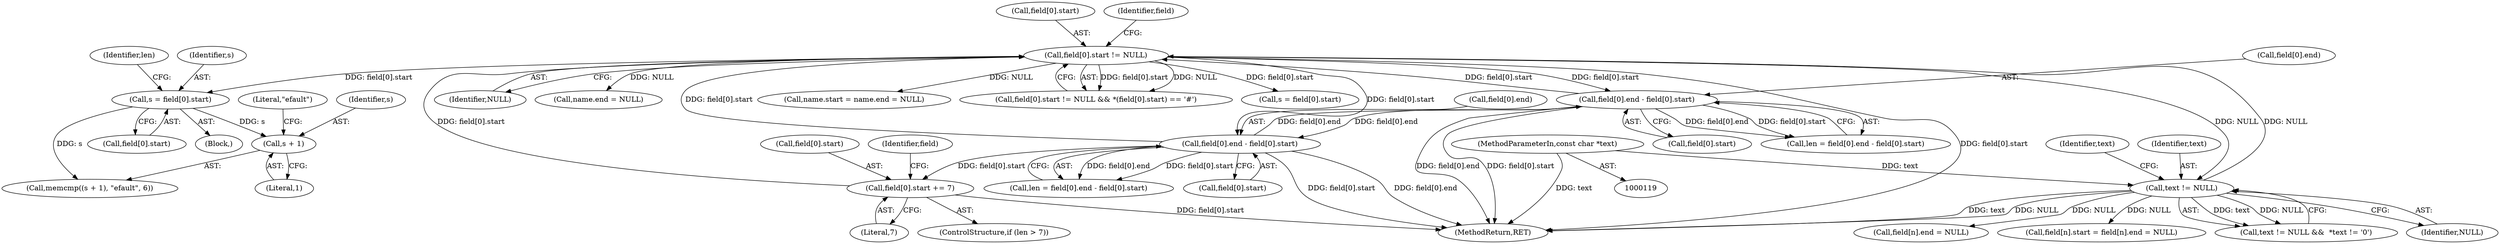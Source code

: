 digraph "0_libarchive_15bf44fd2c1ad0e3fd87048b3fcc90c4dcff1175@pointer" {
"1000323" [label="(Call,s + 1)"];
"1000287" [label="(Call,s = field[0].start)"];
"1000243" [label="(Call,field[0].start != NULL)"];
"1000693" [label="(Call,field[0].end - field[0].start)"];
"1000296" [label="(Call,field[0].end - field[0].start)"];
"1000337" [label="(Call,field[0].start += 7)"];
"1000171" [label="(Call,text != NULL)"];
"1000121" [label="(MethodParameterIn,const char *text)"];
"1000249" [label="(Identifier,NULL)"];
"1000302" [label="(Call,field[0].start)"];
"1000343" [label="(Literal,7)"];
"1000244" [label="(Call,field[0].start)"];
"1000326" [label="(Literal,\"efault\")"];
"1000693" [label="(Call,field[0].end - field[0].start)"];
"1000323" [label="(Call,s + 1)"];
"1000121" [label="(MethodParameterIn,const char *text)"];
"1000171" [label="(Call,text != NULL)"];
"1000338" [label="(Call,field[0].start)"];
"1000170" [label="(Call,text != NULL &&  *text != '\0')"];
"1000277" [label="(Call,name.end = NULL)"];
"1000694" [label="(Call,field[0].end)"];
"1000355" [label="(Identifier,field)"];
"1000333" [label="(ControlStructure,if (len > 7))"];
"1000295" [label="(Identifier,len)"];
"1000337" [label="(Call,field[0].start += 7)"];
"1000273" [label="(Call,name.start = name.end = NULL)"];
"1000243" [label="(Call,field[0].start != NULL)"];
"1000254" [label="(Identifier,field)"];
"1000699" [label="(Call,field[0].start)"];
"1000172" [label="(Identifier,text)"];
"1000242" [label="(Call,field[0].start != NULL && *(field[0].start) == '#')"];
"1000294" [label="(Call,len = field[0].end - field[0].start)"];
"1000297" [label="(Call,field[0].end)"];
"1000691" [label="(Call,len = field[0].end - field[0].start)"];
"1000322" [label="(Call,memcmp((s + 1), \"efault\", 6))"];
"1000173" [label="(Identifier,NULL)"];
"1000234" [label="(Call,field[n].end = NULL)"];
"1000286" [label="(Block,)"];
"1000228" [label="(Call,field[n].start = field[n].end = NULL)"];
"1000296" [label="(Call,field[0].end - field[0].start)"];
"1000325" [label="(Literal,1)"];
"1000176" [label="(Identifier,text)"];
"1000287" [label="(Call,s = field[0].start)"];
"1001007" [label="(MethodReturn,RET)"];
"1000324" [label="(Identifier,s)"];
"1000289" [label="(Call,field[0].start)"];
"1000288" [label="(Identifier,s)"];
"1000684" [label="(Call,s = field[0].start)"];
"1000323" -> "1000322"  [label="AST: "];
"1000323" -> "1000325"  [label="CFG: "];
"1000324" -> "1000323"  [label="AST: "];
"1000325" -> "1000323"  [label="AST: "];
"1000326" -> "1000323"  [label="CFG: "];
"1000287" -> "1000323"  [label="DDG: s"];
"1000287" -> "1000286"  [label="AST: "];
"1000287" -> "1000289"  [label="CFG: "];
"1000288" -> "1000287"  [label="AST: "];
"1000289" -> "1000287"  [label="AST: "];
"1000295" -> "1000287"  [label="CFG: "];
"1000243" -> "1000287"  [label="DDG: field[0].start"];
"1000287" -> "1000322"  [label="DDG: s"];
"1000243" -> "1000242"  [label="AST: "];
"1000243" -> "1000249"  [label="CFG: "];
"1000244" -> "1000243"  [label="AST: "];
"1000249" -> "1000243"  [label="AST: "];
"1000254" -> "1000243"  [label="CFG: "];
"1000242" -> "1000243"  [label="CFG: "];
"1000243" -> "1001007"  [label="DDG: field[0].start"];
"1000243" -> "1000171"  [label="DDG: NULL"];
"1000243" -> "1000242"  [label="DDG: field[0].start"];
"1000243" -> "1000242"  [label="DDG: NULL"];
"1000693" -> "1000243"  [label="DDG: field[0].start"];
"1000337" -> "1000243"  [label="DDG: field[0].start"];
"1000296" -> "1000243"  [label="DDG: field[0].start"];
"1000171" -> "1000243"  [label="DDG: NULL"];
"1000243" -> "1000273"  [label="DDG: NULL"];
"1000243" -> "1000277"  [label="DDG: NULL"];
"1000243" -> "1000296"  [label="DDG: field[0].start"];
"1000243" -> "1000684"  [label="DDG: field[0].start"];
"1000243" -> "1000693"  [label="DDG: field[0].start"];
"1000693" -> "1000691"  [label="AST: "];
"1000693" -> "1000699"  [label="CFG: "];
"1000694" -> "1000693"  [label="AST: "];
"1000699" -> "1000693"  [label="AST: "];
"1000691" -> "1000693"  [label="CFG: "];
"1000693" -> "1001007"  [label="DDG: field[0].start"];
"1000693" -> "1001007"  [label="DDG: field[0].end"];
"1000693" -> "1000296"  [label="DDG: field[0].end"];
"1000693" -> "1000691"  [label="DDG: field[0].end"];
"1000693" -> "1000691"  [label="DDG: field[0].start"];
"1000296" -> "1000693"  [label="DDG: field[0].end"];
"1000296" -> "1000294"  [label="AST: "];
"1000296" -> "1000302"  [label="CFG: "];
"1000297" -> "1000296"  [label="AST: "];
"1000302" -> "1000296"  [label="AST: "];
"1000294" -> "1000296"  [label="CFG: "];
"1000296" -> "1001007"  [label="DDG: field[0].start"];
"1000296" -> "1001007"  [label="DDG: field[0].end"];
"1000296" -> "1000294"  [label="DDG: field[0].end"];
"1000296" -> "1000294"  [label="DDG: field[0].start"];
"1000296" -> "1000337"  [label="DDG: field[0].start"];
"1000337" -> "1000333"  [label="AST: "];
"1000337" -> "1000343"  [label="CFG: "];
"1000338" -> "1000337"  [label="AST: "];
"1000343" -> "1000337"  [label="AST: "];
"1000355" -> "1000337"  [label="CFG: "];
"1000337" -> "1001007"  [label="DDG: field[0].start"];
"1000171" -> "1000170"  [label="AST: "];
"1000171" -> "1000173"  [label="CFG: "];
"1000172" -> "1000171"  [label="AST: "];
"1000173" -> "1000171"  [label="AST: "];
"1000176" -> "1000171"  [label="CFG: "];
"1000170" -> "1000171"  [label="CFG: "];
"1000171" -> "1001007"  [label="DDG: text"];
"1000171" -> "1001007"  [label="DDG: NULL"];
"1000171" -> "1000170"  [label="DDG: text"];
"1000171" -> "1000170"  [label="DDG: NULL"];
"1000121" -> "1000171"  [label="DDG: text"];
"1000171" -> "1000228"  [label="DDG: NULL"];
"1000171" -> "1000234"  [label="DDG: NULL"];
"1000121" -> "1000119"  [label="AST: "];
"1000121" -> "1001007"  [label="DDG: text"];
}
